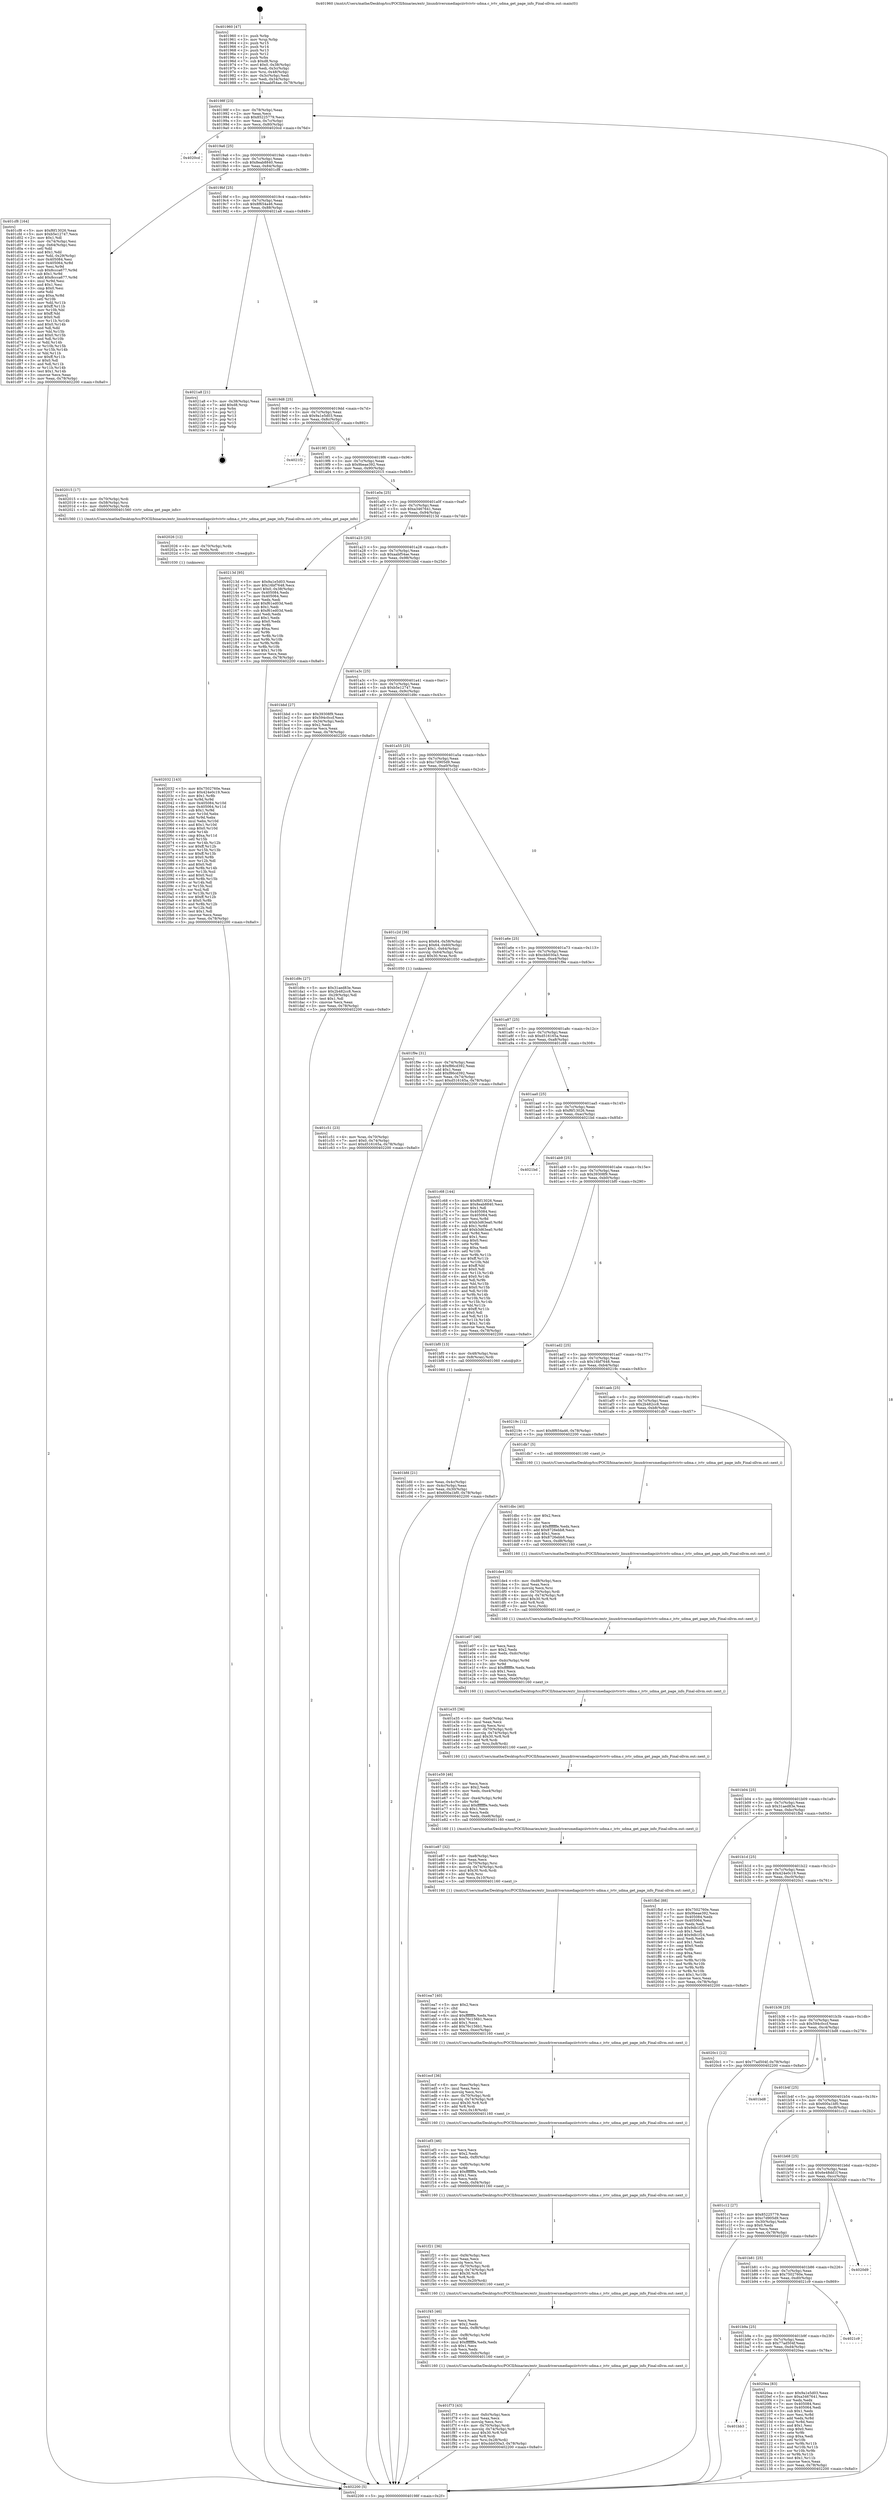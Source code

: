 digraph "0x401960" {
  label = "0x401960 (/mnt/c/Users/mathe/Desktop/tcc/POCII/binaries/extr_linuxdriversmediapciivtvivtv-udma.c_ivtv_udma_get_page_info_Final-ollvm.out::main(0))"
  labelloc = "t"
  node[shape=record]

  Entry [label="",width=0.3,height=0.3,shape=circle,fillcolor=black,style=filled]
  "0x40198f" [label="{
     0x40198f [23]\l
     | [instrs]\l
     &nbsp;&nbsp;0x40198f \<+3\>: mov -0x78(%rbp),%eax\l
     &nbsp;&nbsp;0x401992 \<+2\>: mov %eax,%ecx\l
     &nbsp;&nbsp;0x401994 \<+6\>: sub $0x85225779,%ecx\l
     &nbsp;&nbsp;0x40199a \<+3\>: mov %eax,-0x7c(%rbp)\l
     &nbsp;&nbsp;0x40199d \<+3\>: mov %ecx,-0x80(%rbp)\l
     &nbsp;&nbsp;0x4019a0 \<+6\>: je 00000000004020cd \<main+0x76d\>\l
  }"]
  "0x4020cd" [label="{
     0x4020cd\l
  }", style=dashed]
  "0x4019a6" [label="{
     0x4019a6 [25]\l
     | [instrs]\l
     &nbsp;&nbsp;0x4019a6 \<+5\>: jmp 00000000004019ab \<main+0x4b\>\l
     &nbsp;&nbsp;0x4019ab \<+3\>: mov -0x7c(%rbp),%eax\l
     &nbsp;&nbsp;0x4019ae \<+5\>: sub $0x8eab8840,%eax\l
     &nbsp;&nbsp;0x4019b3 \<+6\>: mov %eax,-0x84(%rbp)\l
     &nbsp;&nbsp;0x4019b9 \<+6\>: je 0000000000401cf8 \<main+0x398\>\l
  }"]
  Exit [label="",width=0.3,height=0.3,shape=circle,fillcolor=black,style=filled,peripheries=2]
  "0x401cf8" [label="{
     0x401cf8 [164]\l
     | [instrs]\l
     &nbsp;&nbsp;0x401cf8 \<+5\>: mov $0xf6f13026,%eax\l
     &nbsp;&nbsp;0x401cfd \<+5\>: mov $0xb5e12747,%ecx\l
     &nbsp;&nbsp;0x401d02 \<+2\>: mov $0x1,%dl\l
     &nbsp;&nbsp;0x401d04 \<+3\>: mov -0x74(%rbp),%esi\l
     &nbsp;&nbsp;0x401d07 \<+3\>: cmp -0x64(%rbp),%esi\l
     &nbsp;&nbsp;0x401d0a \<+4\>: setl %dil\l
     &nbsp;&nbsp;0x401d0e \<+4\>: and $0x1,%dil\l
     &nbsp;&nbsp;0x401d12 \<+4\>: mov %dil,-0x29(%rbp)\l
     &nbsp;&nbsp;0x401d16 \<+7\>: mov 0x405084,%esi\l
     &nbsp;&nbsp;0x401d1d \<+8\>: mov 0x405064,%r8d\l
     &nbsp;&nbsp;0x401d25 \<+3\>: mov %esi,%r9d\l
     &nbsp;&nbsp;0x401d28 \<+7\>: sub $0x8ccca677,%r9d\l
     &nbsp;&nbsp;0x401d2f \<+4\>: sub $0x1,%r9d\l
     &nbsp;&nbsp;0x401d33 \<+7\>: add $0x8ccca677,%r9d\l
     &nbsp;&nbsp;0x401d3a \<+4\>: imul %r9d,%esi\l
     &nbsp;&nbsp;0x401d3e \<+3\>: and $0x1,%esi\l
     &nbsp;&nbsp;0x401d41 \<+3\>: cmp $0x0,%esi\l
     &nbsp;&nbsp;0x401d44 \<+4\>: sete %dil\l
     &nbsp;&nbsp;0x401d48 \<+4\>: cmp $0xa,%r8d\l
     &nbsp;&nbsp;0x401d4c \<+4\>: setl %r10b\l
     &nbsp;&nbsp;0x401d50 \<+3\>: mov %dil,%r11b\l
     &nbsp;&nbsp;0x401d53 \<+4\>: xor $0xff,%r11b\l
     &nbsp;&nbsp;0x401d57 \<+3\>: mov %r10b,%bl\l
     &nbsp;&nbsp;0x401d5a \<+3\>: xor $0xff,%bl\l
     &nbsp;&nbsp;0x401d5d \<+3\>: xor $0x0,%dl\l
     &nbsp;&nbsp;0x401d60 \<+3\>: mov %r11b,%r14b\l
     &nbsp;&nbsp;0x401d63 \<+4\>: and $0x0,%r14b\l
     &nbsp;&nbsp;0x401d67 \<+3\>: and %dl,%dil\l
     &nbsp;&nbsp;0x401d6a \<+3\>: mov %bl,%r15b\l
     &nbsp;&nbsp;0x401d6d \<+4\>: and $0x0,%r15b\l
     &nbsp;&nbsp;0x401d71 \<+3\>: and %dl,%r10b\l
     &nbsp;&nbsp;0x401d74 \<+3\>: or %dil,%r14b\l
     &nbsp;&nbsp;0x401d77 \<+3\>: or %r10b,%r15b\l
     &nbsp;&nbsp;0x401d7a \<+3\>: xor %r15b,%r14b\l
     &nbsp;&nbsp;0x401d7d \<+3\>: or %bl,%r11b\l
     &nbsp;&nbsp;0x401d80 \<+4\>: xor $0xff,%r11b\l
     &nbsp;&nbsp;0x401d84 \<+3\>: or $0x0,%dl\l
     &nbsp;&nbsp;0x401d87 \<+3\>: and %dl,%r11b\l
     &nbsp;&nbsp;0x401d8a \<+3\>: or %r11b,%r14b\l
     &nbsp;&nbsp;0x401d8d \<+4\>: test $0x1,%r14b\l
     &nbsp;&nbsp;0x401d91 \<+3\>: cmovne %ecx,%eax\l
     &nbsp;&nbsp;0x401d94 \<+3\>: mov %eax,-0x78(%rbp)\l
     &nbsp;&nbsp;0x401d97 \<+5\>: jmp 0000000000402200 \<main+0x8a0\>\l
  }"]
  "0x4019bf" [label="{
     0x4019bf [25]\l
     | [instrs]\l
     &nbsp;&nbsp;0x4019bf \<+5\>: jmp 00000000004019c4 \<main+0x64\>\l
     &nbsp;&nbsp;0x4019c4 \<+3\>: mov -0x7c(%rbp),%eax\l
     &nbsp;&nbsp;0x4019c7 \<+5\>: sub $0x8f654a46,%eax\l
     &nbsp;&nbsp;0x4019cc \<+6\>: mov %eax,-0x88(%rbp)\l
     &nbsp;&nbsp;0x4019d2 \<+6\>: je 00000000004021a8 \<main+0x848\>\l
  }"]
  "0x401bb3" [label="{
     0x401bb3\l
  }", style=dashed]
  "0x4021a8" [label="{
     0x4021a8 [21]\l
     | [instrs]\l
     &nbsp;&nbsp;0x4021a8 \<+3\>: mov -0x38(%rbp),%eax\l
     &nbsp;&nbsp;0x4021ab \<+7\>: add $0xd8,%rsp\l
     &nbsp;&nbsp;0x4021b2 \<+1\>: pop %rbx\l
     &nbsp;&nbsp;0x4021b3 \<+2\>: pop %r12\l
     &nbsp;&nbsp;0x4021b5 \<+2\>: pop %r13\l
     &nbsp;&nbsp;0x4021b7 \<+2\>: pop %r14\l
     &nbsp;&nbsp;0x4021b9 \<+2\>: pop %r15\l
     &nbsp;&nbsp;0x4021bb \<+1\>: pop %rbp\l
     &nbsp;&nbsp;0x4021bc \<+1\>: ret\l
  }"]
  "0x4019d8" [label="{
     0x4019d8 [25]\l
     | [instrs]\l
     &nbsp;&nbsp;0x4019d8 \<+5\>: jmp 00000000004019dd \<main+0x7d\>\l
     &nbsp;&nbsp;0x4019dd \<+3\>: mov -0x7c(%rbp),%eax\l
     &nbsp;&nbsp;0x4019e0 \<+5\>: sub $0x9a1e5d03,%eax\l
     &nbsp;&nbsp;0x4019e5 \<+6\>: mov %eax,-0x8c(%rbp)\l
     &nbsp;&nbsp;0x4019eb \<+6\>: je 00000000004021f2 \<main+0x892\>\l
  }"]
  "0x4020ea" [label="{
     0x4020ea [83]\l
     | [instrs]\l
     &nbsp;&nbsp;0x4020ea \<+5\>: mov $0x9a1e5d03,%eax\l
     &nbsp;&nbsp;0x4020ef \<+5\>: mov $0xa3467641,%ecx\l
     &nbsp;&nbsp;0x4020f4 \<+2\>: xor %edx,%edx\l
     &nbsp;&nbsp;0x4020f6 \<+7\>: mov 0x405084,%esi\l
     &nbsp;&nbsp;0x4020fd \<+7\>: mov 0x405064,%edi\l
     &nbsp;&nbsp;0x402104 \<+3\>: sub $0x1,%edx\l
     &nbsp;&nbsp;0x402107 \<+3\>: mov %esi,%r8d\l
     &nbsp;&nbsp;0x40210a \<+3\>: add %edx,%r8d\l
     &nbsp;&nbsp;0x40210d \<+4\>: imul %r8d,%esi\l
     &nbsp;&nbsp;0x402111 \<+3\>: and $0x1,%esi\l
     &nbsp;&nbsp;0x402114 \<+3\>: cmp $0x0,%esi\l
     &nbsp;&nbsp;0x402117 \<+4\>: sete %r9b\l
     &nbsp;&nbsp;0x40211b \<+3\>: cmp $0xa,%edi\l
     &nbsp;&nbsp;0x40211e \<+4\>: setl %r10b\l
     &nbsp;&nbsp;0x402122 \<+3\>: mov %r9b,%r11b\l
     &nbsp;&nbsp;0x402125 \<+3\>: and %r10b,%r11b\l
     &nbsp;&nbsp;0x402128 \<+3\>: xor %r10b,%r9b\l
     &nbsp;&nbsp;0x40212b \<+3\>: or %r9b,%r11b\l
     &nbsp;&nbsp;0x40212e \<+4\>: test $0x1,%r11b\l
     &nbsp;&nbsp;0x402132 \<+3\>: cmovne %ecx,%eax\l
     &nbsp;&nbsp;0x402135 \<+3\>: mov %eax,-0x78(%rbp)\l
     &nbsp;&nbsp;0x402138 \<+5\>: jmp 0000000000402200 \<main+0x8a0\>\l
  }"]
  "0x4021f2" [label="{
     0x4021f2\l
  }", style=dashed]
  "0x4019f1" [label="{
     0x4019f1 [25]\l
     | [instrs]\l
     &nbsp;&nbsp;0x4019f1 \<+5\>: jmp 00000000004019f6 \<main+0x96\>\l
     &nbsp;&nbsp;0x4019f6 \<+3\>: mov -0x7c(%rbp),%eax\l
     &nbsp;&nbsp;0x4019f9 \<+5\>: sub $0x9beae392,%eax\l
     &nbsp;&nbsp;0x4019fe \<+6\>: mov %eax,-0x90(%rbp)\l
     &nbsp;&nbsp;0x401a04 \<+6\>: je 0000000000402015 \<main+0x6b5\>\l
  }"]
  "0x401b9a" [label="{
     0x401b9a [25]\l
     | [instrs]\l
     &nbsp;&nbsp;0x401b9a \<+5\>: jmp 0000000000401b9f \<main+0x23f\>\l
     &nbsp;&nbsp;0x401b9f \<+3\>: mov -0x7c(%rbp),%eax\l
     &nbsp;&nbsp;0x401ba2 \<+5\>: sub $0x77ad504f,%eax\l
     &nbsp;&nbsp;0x401ba7 \<+6\>: mov %eax,-0xd4(%rbp)\l
     &nbsp;&nbsp;0x401bad \<+6\>: je 00000000004020ea \<main+0x78a\>\l
  }"]
  "0x402015" [label="{
     0x402015 [17]\l
     | [instrs]\l
     &nbsp;&nbsp;0x402015 \<+4\>: mov -0x70(%rbp),%rdi\l
     &nbsp;&nbsp;0x402019 \<+4\>: mov -0x58(%rbp),%rsi\l
     &nbsp;&nbsp;0x40201d \<+4\>: mov -0x60(%rbp),%rdx\l
     &nbsp;&nbsp;0x402021 \<+5\>: call 0000000000401560 \<ivtv_udma_get_page_info\>\l
     | [calls]\l
     &nbsp;&nbsp;0x401560 \{1\} (/mnt/c/Users/mathe/Desktop/tcc/POCII/binaries/extr_linuxdriversmediapciivtvivtv-udma.c_ivtv_udma_get_page_info_Final-ollvm.out::ivtv_udma_get_page_info)\l
  }"]
  "0x401a0a" [label="{
     0x401a0a [25]\l
     | [instrs]\l
     &nbsp;&nbsp;0x401a0a \<+5\>: jmp 0000000000401a0f \<main+0xaf\>\l
     &nbsp;&nbsp;0x401a0f \<+3\>: mov -0x7c(%rbp),%eax\l
     &nbsp;&nbsp;0x401a12 \<+5\>: sub $0xa3467641,%eax\l
     &nbsp;&nbsp;0x401a17 \<+6\>: mov %eax,-0x94(%rbp)\l
     &nbsp;&nbsp;0x401a1d \<+6\>: je 000000000040213d \<main+0x7dd\>\l
  }"]
  "0x4021c9" [label="{
     0x4021c9\l
  }", style=dashed]
  "0x40213d" [label="{
     0x40213d [95]\l
     | [instrs]\l
     &nbsp;&nbsp;0x40213d \<+5\>: mov $0x9a1e5d03,%eax\l
     &nbsp;&nbsp;0x402142 \<+5\>: mov $0x16bf7648,%ecx\l
     &nbsp;&nbsp;0x402147 \<+7\>: movl $0x0,-0x38(%rbp)\l
     &nbsp;&nbsp;0x40214e \<+7\>: mov 0x405084,%edx\l
     &nbsp;&nbsp;0x402155 \<+7\>: mov 0x405064,%esi\l
     &nbsp;&nbsp;0x40215c \<+2\>: mov %edx,%edi\l
     &nbsp;&nbsp;0x40215e \<+6\>: add $0xf61ed03d,%edi\l
     &nbsp;&nbsp;0x402164 \<+3\>: sub $0x1,%edi\l
     &nbsp;&nbsp;0x402167 \<+6\>: sub $0xf61ed03d,%edi\l
     &nbsp;&nbsp;0x40216d \<+3\>: imul %edi,%edx\l
     &nbsp;&nbsp;0x402170 \<+3\>: and $0x1,%edx\l
     &nbsp;&nbsp;0x402173 \<+3\>: cmp $0x0,%edx\l
     &nbsp;&nbsp;0x402176 \<+4\>: sete %r8b\l
     &nbsp;&nbsp;0x40217a \<+3\>: cmp $0xa,%esi\l
     &nbsp;&nbsp;0x40217d \<+4\>: setl %r9b\l
     &nbsp;&nbsp;0x402181 \<+3\>: mov %r8b,%r10b\l
     &nbsp;&nbsp;0x402184 \<+3\>: and %r9b,%r10b\l
     &nbsp;&nbsp;0x402187 \<+3\>: xor %r9b,%r8b\l
     &nbsp;&nbsp;0x40218a \<+3\>: or %r8b,%r10b\l
     &nbsp;&nbsp;0x40218d \<+4\>: test $0x1,%r10b\l
     &nbsp;&nbsp;0x402191 \<+3\>: cmovne %ecx,%eax\l
     &nbsp;&nbsp;0x402194 \<+3\>: mov %eax,-0x78(%rbp)\l
     &nbsp;&nbsp;0x402197 \<+5\>: jmp 0000000000402200 \<main+0x8a0\>\l
  }"]
  "0x401a23" [label="{
     0x401a23 [25]\l
     | [instrs]\l
     &nbsp;&nbsp;0x401a23 \<+5\>: jmp 0000000000401a28 \<main+0xc8\>\l
     &nbsp;&nbsp;0x401a28 \<+3\>: mov -0x7c(%rbp),%eax\l
     &nbsp;&nbsp;0x401a2b \<+5\>: sub $0xaabf54ae,%eax\l
     &nbsp;&nbsp;0x401a30 \<+6\>: mov %eax,-0x98(%rbp)\l
     &nbsp;&nbsp;0x401a36 \<+6\>: je 0000000000401bbd \<main+0x25d\>\l
  }"]
  "0x401b81" [label="{
     0x401b81 [25]\l
     | [instrs]\l
     &nbsp;&nbsp;0x401b81 \<+5\>: jmp 0000000000401b86 \<main+0x226\>\l
     &nbsp;&nbsp;0x401b86 \<+3\>: mov -0x7c(%rbp),%eax\l
     &nbsp;&nbsp;0x401b89 \<+5\>: sub $0x7502760e,%eax\l
     &nbsp;&nbsp;0x401b8e \<+6\>: mov %eax,-0xd0(%rbp)\l
     &nbsp;&nbsp;0x401b94 \<+6\>: je 00000000004021c9 \<main+0x869\>\l
  }"]
  "0x401bbd" [label="{
     0x401bbd [27]\l
     | [instrs]\l
     &nbsp;&nbsp;0x401bbd \<+5\>: mov $0x39308f9,%eax\l
     &nbsp;&nbsp;0x401bc2 \<+5\>: mov $0x594c0ccf,%ecx\l
     &nbsp;&nbsp;0x401bc7 \<+3\>: mov -0x34(%rbp),%edx\l
     &nbsp;&nbsp;0x401bca \<+3\>: cmp $0x2,%edx\l
     &nbsp;&nbsp;0x401bcd \<+3\>: cmovne %ecx,%eax\l
     &nbsp;&nbsp;0x401bd0 \<+3\>: mov %eax,-0x78(%rbp)\l
     &nbsp;&nbsp;0x401bd3 \<+5\>: jmp 0000000000402200 \<main+0x8a0\>\l
  }"]
  "0x401a3c" [label="{
     0x401a3c [25]\l
     | [instrs]\l
     &nbsp;&nbsp;0x401a3c \<+5\>: jmp 0000000000401a41 \<main+0xe1\>\l
     &nbsp;&nbsp;0x401a41 \<+3\>: mov -0x7c(%rbp),%eax\l
     &nbsp;&nbsp;0x401a44 \<+5\>: sub $0xb5e12747,%eax\l
     &nbsp;&nbsp;0x401a49 \<+6\>: mov %eax,-0x9c(%rbp)\l
     &nbsp;&nbsp;0x401a4f \<+6\>: je 0000000000401d9c \<main+0x43c\>\l
  }"]
  "0x402200" [label="{
     0x402200 [5]\l
     | [instrs]\l
     &nbsp;&nbsp;0x402200 \<+5\>: jmp 000000000040198f \<main+0x2f\>\l
  }"]
  "0x401960" [label="{
     0x401960 [47]\l
     | [instrs]\l
     &nbsp;&nbsp;0x401960 \<+1\>: push %rbp\l
     &nbsp;&nbsp;0x401961 \<+3\>: mov %rsp,%rbp\l
     &nbsp;&nbsp;0x401964 \<+2\>: push %r15\l
     &nbsp;&nbsp;0x401966 \<+2\>: push %r14\l
     &nbsp;&nbsp;0x401968 \<+2\>: push %r13\l
     &nbsp;&nbsp;0x40196a \<+2\>: push %r12\l
     &nbsp;&nbsp;0x40196c \<+1\>: push %rbx\l
     &nbsp;&nbsp;0x40196d \<+7\>: sub $0xd8,%rsp\l
     &nbsp;&nbsp;0x401974 \<+7\>: movl $0x0,-0x38(%rbp)\l
     &nbsp;&nbsp;0x40197b \<+3\>: mov %edi,-0x3c(%rbp)\l
     &nbsp;&nbsp;0x40197e \<+4\>: mov %rsi,-0x48(%rbp)\l
     &nbsp;&nbsp;0x401982 \<+3\>: mov -0x3c(%rbp),%edi\l
     &nbsp;&nbsp;0x401985 \<+3\>: mov %edi,-0x34(%rbp)\l
     &nbsp;&nbsp;0x401988 \<+7\>: movl $0xaabf54ae,-0x78(%rbp)\l
  }"]
  "0x4020d9" [label="{
     0x4020d9\l
  }", style=dashed]
  "0x401d9c" [label="{
     0x401d9c [27]\l
     | [instrs]\l
     &nbsp;&nbsp;0x401d9c \<+5\>: mov $0x31aed83e,%eax\l
     &nbsp;&nbsp;0x401da1 \<+5\>: mov $0x2b482cc8,%ecx\l
     &nbsp;&nbsp;0x401da6 \<+3\>: mov -0x29(%rbp),%dl\l
     &nbsp;&nbsp;0x401da9 \<+3\>: test $0x1,%dl\l
     &nbsp;&nbsp;0x401dac \<+3\>: cmovne %ecx,%eax\l
     &nbsp;&nbsp;0x401daf \<+3\>: mov %eax,-0x78(%rbp)\l
     &nbsp;&nbsp;0x401db2 \<+5\>: jmp 0000000000402200 \<main+0x8a0\>\l
  }"]
  "0x401a55" [label="{
     0x401a55 [25]\l
     | [instrs]\l
     &nbsp;&nbsp;0x401a55 \<+5\>: jmp 0000000000401a5a \<main+0xfa\>\l
     &nbsp;&nbsp;0x401a5a \<+3\>: mov -0x7c(%rbp),%eax\l
     &nbsp;&nbsp;0x401a5d \<+5\>: sub $0xc7d905d9,%eax\l
     &nbsp;&nbsp;0x401a62 \<+6\>: mov %eax,-0xa0(%rbp)\l
     &nbsp;&nbsp;0x401a68 \<+6\>: je 0000000000401c2d \<main+0x2cd\>\l
  }"]
  "0x402032" [label="{
     0x402032 [143]\l
     | [instrs]\l
     &nbsp;&nbsp;0x402032 \<+5\>: mov $0x7502760e,%eax\l
     &nbsp;&nbsp;0x402037 \<+5\>: mov $0x424e0c19,%ecx\l
     &nbsp;&nbsp;0x40203c \<+3\>: mov $0x1,%r8b\l
     &nbsp;&nbsp;0x40203f \<+3\>: xor %r9d,%r9d\l
     &nbsp;&nbsp;0x402042 \<+8\>: mov 0x405084,%r10d\l
     &nbsp;&nbsp;0x40204a \<+8\>: mov 0x405064,%r11d\l
     &nbsp;&nbsp;0x402052 \<+4\>: sub $0x1,%r9d\l
     &nbsp;&nbsp;0x402056 \<+3\>: mov %r10d,%ebx\l
     &nbsp;&nbsp;0x402059 \<+3\>: add %r9d,%ebx\l
     &nbsp;&nbsp;0x40205c \<+4\>: imul %ebx,%r10d\l
     &nbsp;&nbsp;0x402060 \<+4\>: and $0x1,%r10d\l
     &nbsp;&nbsp;0x402064 \<+4\>: cmp $0x0,%r10d\l
     &nbsp;&nbsp;0x402068 \<+4\>: sete %r14b\l
     &nbsp;&nbsp;0x40206c \<+4\>: cmp $0xa,%r11d\l
     &nbsp;&nbsp;0x402070 \<+4\>: setl %r15b\l
     &nbsp;&nbsp;0x402074 \<+3\>: mov %r14b,%r12b\l
     &nbsp;&nbsp;0x402077 \<+4\>: xor $0xff,%r12b\l
     &nbsp;&nbsp;0x40207b \<+3\>: mov %r15b,%r13b\l
     &nbsp;&nbsp;0x40207e \<+4\>: xor $0xff,%r13b\l
     &nbsp;&nbsp;0x402082 \<+4\>: xor $0x0,%r8b\l
     &nbsp;&nbsp;0x402086 \<+3\>: mov %r12b,%dl\l
     &nbsp;&nbsp;0x402089 \<+3\>: and $0x0,%dl\l
     &nbsp;&nbsp;0x40208c \<+3\>: and %r8b,%r14b\l
     &nbsp;&nbsp;0x40208f \<+3\>: mov %r13b,%sil\l
     &nbsp;&nbsp;0x402092 \<+4\>: and $0x0,%sil\l
     &nbsp;&nbsp;0x402096 \<+3\>: and %r8b,%r15b\l
     &nbsp;&nbsp;0x402099 \<+3\>: or %r14b,%dl\l
     &nbsp;&nbsp;0x40209c \<+3\>: or %r15b,%sil\l
     &nbsp;&nbsp;0x40209f \<+3\>: xor %sil,%dl\l
     &nbsp;&nbsp;0x4020a2 \<+3\>: or %r13b,%r12b\l
     &nbsp;&nbsp;0x4020a5 \<+4\>: xor $0xff,%r12b\l
     &nbsp;&nbsp;0x4020a9 \<+4\>: or $0x0,%r8b\l
     &nbsp;&nbsp;0x4020ad \<+3\>: and %r8b,%r12b\l
     &nbsp;&nbsp;0x4020b0 \<+3\>: or %r12b,%dl\l
     &nbsp;&nbsp;0x4020b3 \<+3\>: test $0x1,%dl\l
     &nbsp;&nbsp;0x4020b6 \<+3\>: cmovne %ecx,%eax\l
     &nbsp;&nbsp;0x4020b9 \<+3\>: mov %eax,-0x78(%rbp)\l
     &nbsp;&nbsp;0x4020bc \<+5\>: jmp 0000000000402200 \<main+0x8a0\>\l
  }"]
  "0x401c2d" [label="{
     0x401c2d [36]\l
     | [instrs]\l
     &nbsp;&nbsp;0x401c2d \<+8\>: movq $0x64,-0x58(%rbp)\l
     &nbsp;&nbsp;0x401c35 \<+8\>: movq $0x64,-0x60(%rbp)\l
     &nbsp;&nbsp;0x401c3d \<+7\>: movl $0x1,-0x64(%rbp)\l
     &nbsp;&nbsp;0x401c44 \<+4\>: movslq -0x64(%rbp),%rax\l
     &nbsp;&nbsp;0x401c48 \<+4\>: imul $0x30,%rax,%rdi\l
     &nbsp;&nbsp;0x401c4c \<+5\>: call 0000000000401050 \<malloc@plt\>\l
     | [calls]\l
     &nbsp;&nbsp;0x401050 \{1\} (unknown)\l
  }"]
  "0x401a6e" [label="{
     0x401a6e [25]\l
     | [instrs]\l
     &nbsp;&nbsp;0x401a6e \<+5\>: jmp 0000000000401a73 \<main+0x113\>\l
     &nbsp;&nbsp;0x401a73 \<+3\>: mov -0x7c(%rbp),%eax\l
     &nbsp;&nbsp;0x401a76 \<+5\>: sub $0xcbb030a3,%eax\l
     &nbsp;&nbsp;0x401a7b \<+6\>: mov %eax,-0xa4(%rbp)\l
     &nbsp;&nbsp;0x401a81 \<+6\>: je 0000000000401f9e \<main+0x63e\>\l
  }"]
  "0x402026" [label="{
     0x402026 [12]\l
     | [instrs]\l
     &nbsp;&nbsp;0x402026 \<+4\>: mov -0x70(%rbp),%rdx\l
     &nbsp;&nbsp;0x40202a \<+3\>: mov %rdx,%rdi\l
     &nbsp;&nbsp;0x40202d \<+5\>: call 0000000000401030 \<free@plt\>\l
     | [calls]\l
     &nbsp;&nbsp;0x401030 \{1\} (unknown)\l
  }"]
  "0x401f9e" [label="{
     0x401f9e [31]\l
     | [instrs]\l
     &nbsp;&nbsp;0x401f9e \<+3\>: mov -0x74(%rbp),%eax\l
     &nbsp;&nbsp;0x401fa1 \<+5\>: sub $0xf86cd392,%eax\l
     &nbsp;&nbsp;0x401fa6 \<+3\>: add $0x1,%eax\l
     &nbsp;&nbsp;0x401fa9 \<+5\>: add $0xf86cd392,%eax\l
     &nbsp;&nbsp;0x401fae \<+3\>: mov %eax,-0x74(%rbp)\l
     &nbsp;&nbsp;0x401fb1 \<+7\>: movl $0xd516165a,-0x78(%rbp)\l
     &nbsp;&nbsp;0x401fb8 \<+5\>: jmp 0000000000402200 \<main+0x8a0\>\l
  }"]
  "0x401a87" [label="{
     0x401a87 [25]\l
     | [instrs]\l
     &nbsp;&nbsp;0x401a87 \<+5\>: jmp 0000000000401a8c \<main+0x12c\>\l
     &nbsp;&nbsp;0x401a8c \<+3\>: mov -0x7c(%rbp),%eax\l
     &nbsp;&nbsp;0x401a8f \<+5\>: sub $0xd516165a,%eax\l
     &nbsp;&nbsp;0x401a94 \<+6\>: mov %eax,-0xa8(%rbp)\l
     &nbsp;&nbsp;0x401a9a \<+6\>: je 0000000000401c68 \<main+0x308\>\l
  }"]
  "0x401f73" [label="{
     0x401f73 [43]\l
     | [instrs]\l
     &nbsp;&nbsp;0x401f73 \<+6\>: mov -0xfc(%rbp),%ecx\l
     &nbsp;&nbsp;0x401f79 \<+3\>: imul %eax,%ecx\l
     &nbsp;&nbsp;0x401f7c \<+3\>: movslq %ecx,%rsi\l
     &nbsp;&nbsp;0x401f7f \<+4\>: mov -0x70(%rbp),%rdi\l
     &nbsp;&nbsp;0x401f83 \<+4\>: movslq -0x74(%rbp),%r8\l
     &nbsp;&nbsp;0x401f87 \<+4\>: imul $0x30,%r8,%r8\l
     &nbsp;&nbsp;0x401f8b \<+3\>: add %r8,%rdi\l
     &nbsp;&nbsp;0x401f8e \<+4\>: mov %rsi,0x28(%rdi)\l
     &nbsp;&nbsp;0x401f92 \<+7\>: movl $0xcbb030a3,-0x78(%rbp)\l
     &nbsp;&nbsp;0x401f99 \<+5\>: jmp 0000000000402200 \<main+0x8a0\>\l
  }"]
  "0x401c68" [label="{
     0x401c68 [144]\l
     | [instrs]\l
     &nbsp;&nbsp;0x401c68 \<+5\>: mov $0xf6f13026,%eax\l
     &nbsp;&nbsp;0x401c6d \<+5\>: mov $0x8eab8840,%ecx\l
     &nbsp;&nbsp;0x401c72 \<+2\>: mov $0x1,%dl\l
     &nbsp;&nbsp;0x401c74 \<+7\>: mov 0x405084,%esi\l
     &nbsp;&nbsp;0x401c7b \<+7\>: mov 0x405064,%edi\l
     &nbsp;&nbsp;0x401c82 \<+3\>: mov %esi,%r8d\l
     &nbsp;&nbsp;0x401c85 \<+7\>: sub $0xb3d63ea0,%r8d\l
     &nbsp;&nbsp;0x401c8c \<+4\>: sub $0x1,%r8d\l
     &nbsp;&nbsp;0x401c90 \<+7\>: add $0xb3d63ea0,%r8d\l
     &nbsp;&nbsp;0x401c97 \<+4\>: imul %r8d,%esi\l
     &nbsp;&nbsp;0x401c9b \<+3\>: and $0x1,%esi\l
     &nbsp;&nbsp;0x401c9e \<+3\>: cmp $0x0,%esi\l
     &nbsp;&nbsp;0x401ca1 \<+4\>: sete %r9b\l
     &nbsp;&nbsp;0x401ca5 \<+3\>: cmp $0xa,%edi\l
     &nbsp;&nbsp;0x401ca8 \<+4\>: setl %r10b\l
     &nbsp;&nbsp;0x401cac \<+3\>: mov %r9b,%r11b\l
     &nbsp;&nbsp;0x401caf \<+4\>: xor $0xff,%r11b\l
     &nbsp;&nbsp;0x401cb3 \<+3\>: mov %r10b,%bl\l
     &nbsp;&nbsp;0x401cb6 \<+3\>: xor $0xff,%bl\l
     &nbsp;&nbsp;0x401cb9 \<+3\>: xor $0x0,%dl\l
     &nbsp;&nbsp;0x401cbc \<+3\>: mov %r11b,%r14b\l
     &nbsp;&nbsp;0x401cbf \<+4\>: and $0x0,%r14b\l
     &nbsp;&nbsp;0x401cc3 \<+3\>: and %dl,%r9b\l
     &nbsp;&nbsp;0x401cc6 \<+3\>: mov %bl,%r15b\l
     &nbsp;&nbsp;0x401cc9 \<+4\>: and $0x0,%r15b\l
     &nbsp;&nbsp;0x401ccd \<+3\>: and %dl,%r10b\l
     &nbsp;&nbsp;0x401cd0 \<+3\>: or %r9b,%r14b\l
     &nbsp;&nbsp;0x401cd3 \<+3\>: or %r10b,%r15b\l
     &nbsp;&nbsp;0x401cd6 \<+3\>: xor %r15b,%r14b\l
     &nbsp;&nbsp;0x401cd9 \<+3\>: or %bl,%r11b\l
     &nbsp;&nbsp;0x401cdc \<+4\>: xor $0xff,%r11b\l
     &nbsp;&nbsp;0x401ce0 \<+3\>: or $0x0,%dl\l
     &nbsp;&nbsp;0x401ce3 \<+3\>: and %dl,%r11b\l
     &nbsp;&nbsp;0x401ce6 \<+3\>: or %r11b,%r14b\l
     &nbsp;&nbsp;0x401ce9 \<+4\>: test $0x1,%r14b\l
     &nbsp;&nbsp;0x401ced \<+3\>: cmovne %ecx,%eax\l
     &nbsp;&nbsp;0x401cf0 \<+3\>: mov %eax,-0x78(%rbp)\l
     &nbsp;&nbsp;0x401cf3 \<+5\>: jmp 0000000000402200 \<main+0x8a0\>\l
  }"]
  "0x401aa0" [label="{
     0x401aa0 [25]\l
     | [instrs]\l
     &nbsp;&nbsp;0x401aa0 \<+5\>: jmp 0000000000401aa5 \<main+0x145\>\l
     &nbsp;&nbsp;0x401aa5 \<+3\>: mov -0x7c(%rbp),%eax\l
     &nbsp;&nbsp;0x401aa8 \<+5\>: sub $0xf6f13026,%eax\l
     &nbsp;&nbsp;0x401aad \<+6\>: mov %eax,-0xac(%rbp)\l
     &nbsp;&nbsp;0x401ab3 \<+6\>: je 00000000004021bd \<main+0x85d\>\l
  }"]
  "0x401f45" [label="{
     0x401f45 [46]\l
     | [instrs]\l
     &nbsp;&nbsp;0x401f45 \<+2\>: xor %ecx,%ecx\l
     &nbsp;&nbsp;0x401f47 \<+5\>: mov $0x2,%edx\l
     &nbsp;&nbsp;0x401f4c \<+6\>: mov %edx,-0xf8(%rbp)\l
     &nbsp;&nbsp;0x401f52 \<+1\>: cltd\l
     &nbsp;&nbsp;0x401f53 \<+7\>: mov -0xf8(%rbp),%r9d\l
     &nbsp;&nbsp;0x401f5a \<+3\>: idiv %r9d\l
     &nbsp;&nbsp;0x401f5d \<+6\>: imul $0xfffffffe,%edx,%edx\l
     &nbsp;&nbsp;0x401f63 \<+3\>: sub $0x1,%ecx\l
     &nbsp;&nbsp;0x401f66 \<+2\>: sub %ecx,%edx\l
     &nbsp;&nbsp;0x401f68 \<+6\>: mov %edx,-0xfc(%rbp)\l
     &nbsp;&nbsp;0x401f6e \<+5\>: call 0000000000401160 \<next_i\>\l
     | [calls]\l
     &nbsp;&nbsp;0x401160 \{1\} (/mnt/c/Users/mathe/Desktop/tcc/POCII/binaries/extr_linuxdriversmediapciivtvivtv-udma.c_ivtv_udma_get_page_info_Final-ollvm.out::next_i)\l
  }"]
  "0x4021bd" [label="{
     0x4021bd\l
  }", style=dashed]
  "0x401ab9" [label="{
     0x401ab9 [25]\l
     | [instrs]\l
     &nbsp;&nbsp;0x401ab9 \<+5\>: jmp 0000000000401abe \<main+0x15e\>\l
     &nbsp;&nbsp;0x401abe \<+3\>: mov -0x7c(%rbp),%eax\l
     &nbsp;&nbsp;0x401ac1 \<+5\>: sub $0x39308f9,%eax\l
     &nbsp;&nbsp;0x401ac6 \<+6\>: mov %eax,-0xb0(%rbp)\l
     &nbsp;&nbsp;0x401acc \<+6\>: je 0000000000401bf0 \<main+0x290\>\l
  }"]
  "0x401f21" [label="{
     0x401f21 [36]\l
     | [instrs]\l
     &nbsp;&nbsp;0x401f21 \<+6\>: mov -0xf4(%rbp),%ecx\l
     &nbsp;&nbsp;0x401f27 \<+3\>: imul %eax,%ecx\l
     &nbsp;&nbsp;0x401f2a \<+3\>: movslq %ecx,%rsi\l
     &nbsp;&nbsp;0x401f2d \<+4\>: mov -0x70(%rbp),%rdi\l
     &nbsp;&nbsp;0x401f31 \<+4\>: movslq -0x74(%rbp),%r8\l
     &nbsp;&nbsp;0x401f35 \<+4\>: imul $0x30,%r8,%r8\l
     &nbsp;&nbsp;0x401f39 \<+3\>: add %r8,%rdi\l
     &nbsp;&nbsp;0x401f3c \<+4\>: mov %rsi,0x20(%rdi)\l
     &nbsp;&nbsp;0x401f40 \<+5\>: call 0000000000401160 \<next_i\>\l
     | [calls]\l
     &nbsp;&nbsp;0x401160 \{1\} (/mnt/c/Users/mathe/Desktop/tcc/POCII/binaries/extr_linuxdriversmediapciivtvivtv-udma.c_ivtv_udma_get_page_info_Final-ollvm.out::next_i)\l
  }"]
  "0x401bf0" [label="{
     0x401bf0 [13]\l
     | [instrs]\l
     &nbsp;&nbsp;0x401bf0 \<+4\>: mov -0x48(%rbp),%rax\l
     &nbsp;&nbsp;0x401bf4 \<+4\>: mov 0x8(%rax),%rdi\l
     &nbsp;&nbsp;0x401bf8 \<+5\>: call 0000000000401060 \<atoi@plt\>\l
     | [calls]\l
     &nbsp;&nbsp;0x401060 \{1\} (unknown)\l
  }"]
  "0x401ad2" [label="{
     0x401ad2 [25]\l
     | [instrs]\l
     &nbsp;&nbsp;0x401ad2 \<+5\>: jmp 0000000000401ad7 \<main+0x177\>\l
     &nbsp;&nbsp;0x401ad7 \<+3\>: mov -0x7c(%rbp),%eax\l
     &nbsp;&nbsp;0x401ada \<+5\>: sub $0x16bf7648,%eax\l
     &nbsp;&nbsp;0x401adf \<+6\>: mov %eax,-0xb4(%rbp)\l
     &nbsp;&nbsp;0x401ae5 \<+6\>: je 000000000040219c \<main+0x83c\>\l
  }"]
  "0x401bfd" [label="{
     0x401bfd [21]\l
     | [instrs]\l
     &nbsp;&nbsp;0x401bfd \<+3\>: mov %eax,-0x4c(%rbp)\l
     &nbsp;&nbsp;0x401c00 \<+3\>: mov -0x4c(%rbp),%eax\l
     &nbsp;&nbsp;0x401c03 \<+3\>: mov %eax,-0x30(%rbp)\l
     &nbsp;&nbsp;0x401c06 \<+7\>: movl $0x600a1bf0,-0x78(%rbp)\l
     &nbsp;&nbsp;0x401c0d \<+5\>: jmp 0000000000402200 \<main+0x8a0\>\l
  }"]
  "0x401ef3" [label="{
     0x401ef3 [46]\l
     | [instrs]\l
     &nbsp;&nbsp;0x401ef3 \<+2\>: xor %ecx,%ecx\l
     &nbsp;&nbsp;0x401ef5 \<+5\>: mov $0x2,%edx\l
     &nbsp;&nbsp;0x401efa \<+6\>: mov %edx,-0xf0(%rbp)\l
     &nbsp;&nbsp;0x401f00 \<+1\>: cltd\l
     &nbsp;&nbsp;0x401f01 \<+7\>: mov -0xf0(%rbp),%r9d\l
     &nbsp;&nbsp;0x401f08 \<+3\>: idiv %r9d\l
     &nbsp;&nbsp;0x401f0b \<+6\>: imul $0xfffffffe,%edx,%edx\l
     &nbsp;&nbsp;0x401f11 \<+3\>: sub $0x1,%ecx\l
     &nbsp;&nbsp;0x401f14 \<+2\>: sub %ecx,%edx\l
     &nbsp;&nbsp;0x401f16 \<+6\>: mov %edx,-0xf4(%rbp)\l
     &nbsp;&nbsp;0x401f1c \<+5\>: call 0000000000401160 \<next_i\>\l
     | [calls]\l
     &nbsp;&nbsp;0x401160 \{1\} (/mnt/c/Users/mathe/Desktop/tcc/POCII/binaries/extr_linuxdriversmediapciivtvivtv-udma.c_ivtv_udma_get_page_info_Final-ollvm.out::next_i)\l
  }"]
  "0x40219c" [label="{
     0x40219c [12]\l
     | [instrs]\l
     &nbsp;&nbsp;0x40219c \<+7\>: movl $0x8f654a46,-0x78(%rbp)\l
     &nbsp;&nbsp;0x4021a3 \<+5\>: jmp 0000000000402200 \<main+0x8a0\>\l
  }"]
  "0x401aeb" [label="{
     0x401aeb [25]\l
     | [instrs]\l
     &nbsp;&nbsp;0x401aeb \<+5\>: jmp 0000000000401af0 \<main+0x190\>\l
     &nbsp;&nbsp;0x401af0 \<+3\>: mov -0x7c(%rbp),%eax\l
     &nbsp;&nbsp;0x401af3 \<+5\>: sub $0x2b482cc8,%eax\l
     &nbsp;&nbsp;0x401af8 \<+6\>: mov %eax,-0xb8(%rbp)\l
     &nbsp;&nbsp;0x401afe \<+6\>: je 0000000000401db7 \<main+0x457\>\l
  }"]
  "0x401ecf" [label="{
     0x401ecf [36]\l
     | [instrs]\l
     &nbsp;&nbsp;0x401ecf \<+6\>: mov -0xec(%rbp),%ecx\l
     &nbsp;&nbsp;0x401ed5 \<+3\>: imul %eax,%ecx\l
     &nbsp;&nbsp;0x401ed8 \<+3\>: movslq %ecx,%rsi\l
     &nbsp;&nbsp;0x401edb \<+4\>: mov -0x70(%rbp),%rdi\l
     &nbsp;&nbsp;0x401edf \<+4\>: movslq -0x74(%rbp),%r8\l
     &nbsp;&nbsp;0x401ee3 \<+4\>: imul $0x30,%r8,%r8\l
     &nbsp;&nbsp;0x401ee7 \<+3\>: add %r8,%rdi\l
     &nbsp;&nbsp;0x401eea \<+4\>: mov %rsi,0x18(%rdi)\l
     &nbsp;&nbsp;0x401eee \<+5\>: call 0000000000401160 \<next_i\>\l
     | [calls]\l
     &nbsp;&nbsp;0x401160 \{1\} (/mnt/c/Users/mathe/Desktop/tcc/POCII/binaries/extr_linuxdriversmediapciivtvivtv-udma.c_ivtv_udma_get_page_info_Final-ollvm.out::next_i)\l
  }"]
  "0x401db7" [label="{
     0x401db7 [5]\l
     | [instrs]\l
     &nbsp;&nbsp;0x401db7 \<+5\>: call 0000000000401160 \<next_i\>\l
     | [calls]\l
     &nbsp;&nbsp;0x401160 \{1\} (/mnt/c/Users/mathe/Desktop/tcc/POCII/binaries/extr_linuxdriversmediapciivtvivtv-udma.c_ivtv_udma_get_page_info_Final-ollvm.out::next_i)\l
  }"]
  "0x401b04" [label="{
     0x401b04 [25]\l
     | [instrs]\l
     &nbsp;&nbsp;0x401b04 \<+5\>: jmp 0000000000401b09 \<main+0x1a9\>\l
     &nbsp;&nbsp;0x401b09 \<+3\>: mov -0x7c(%rbp),%eax\l
     &nbsp;&nbsp;0x401b0c \<+5\>: sub $0x31aed83e,%eax\l
     &nbsp;&nbsp;0x401b11 \<+6\>: mov %eax,-0xbc(%rbp)\l
     &nbsp;&nbsp;0x401b17 \<+6\>: je 0000000000401fbd \<main+0x65d\>\l
  }"]
  "0x401ea7" [label="{
     0x401ea7 [40]\l
     | [instrs]\l
     &nbsp;&nbsp;0x401ea7 \<+5\>: mov $0x2,%ecx\l
     &nbsp;&nbsp;0x401eac \<+1\>: cltd\l
     &nbsp;&nbsp;0x401ead \<+2\>: idiv %ecx\l
     &nbsp;&nbsp;0x401eaf \<+6\>: imul $0xfffffffe,%edx,%ecx\l
     &nbsp;&nbsp;0x401eb5 \<+6\>: sub $0x76c156b1,%ecx\l
     &nbsp;&nbsp;0x401ebb \<+3\>: add $0x1,%ecx\l
     &nbsp;&nbsp;0x401ebe \<+6\>: add $0x76c156b1,%ecx\l
     &nbsp;&nbsp;0x401ec4 \<+6\>: mov %ecx,-0xec(%rbp)\l
     &nbsp;&nbsp;0x401eca \<+5\>: call 0000000000401160 \<next_i\>\l
     | [calls]\l
     &nbsp;&nbsp;0x401160 \{1\} (/mnt/c/Users/mathe/Desktop/tcc/POCII/binaries/extr_linuxdriversmediapciivtvivtv-udma.c_ivtv_udma_get_page_info_Final-ollvm.out::next_i)\l
  }"]
  "0x401fbd" [label="{
     0x401fbd [88]\l
     | [instrs]\l
     &nbsp;&nbsp;0x401fbd \<+5\>: mov $0x7502760e,%eax\l
     &nbsp;&nbsp;0x401fc2 \<+5\>: mov $0x9beae392,%ecx\l
     &nbsp;&nbsp;0x401fc7 \<+7\>: mov 0x405084,%edx\l
     &nbsp;&nbsp;0x401fce \<+7\>: mov 0x405064,%esi\l
     &nbsp;&nbsp;0x401fd5 \<+2\>: mov %edx,%edi\l
     &nbsp;&nbsp;0x401fd7 \<+6\>: sub $0x9db1f24,%edi\l
     &nbsp;&nbsp;0x401fdd \<+3\>: sub $0x1,%edi\l
     &nbsp;&nbsp;0x401fe0 \<+6\>: add $0x9db1f24,%edi\l
     &nbsp;&nbsp;0x401fe6 \<+3\>: imul %edi,%edx\l
     &nbsp;&nbsp;0x401fe9 \<+3\>: and $0x1,%edx\l
     &nbsp;&nbsp;0x401fec \<+3\>: cmp $0x0,%edx\l
     &nbsp;&nbsp;0x401fef \<+4\>: sete %r8b\l
     &nbsp;&nbsp;0x401ff3 \<+3\>: cmp $0xa,%esi\l
     &nbsp;&nbsp;0x401ff6 \<+4\>: setl %r9b\l
     &nbsp;&nbsp;0x401ffa \<+3\>: mov %r8b,%r10b\l
     &nbsp;&nbsp;0x401ffd \<+3\>: and %r9b,%r10b\l
     &nbsp;&nbsp;0x402000 \<+3\>: xor %r9b,%r8b\l
     &nbsp;&nbsp;0x402003 \<+3\>: or %r8b,%r10b\l
     &nbsp;&nbsp;0x402006 \<+4\>: test $0x1,%r10b\l
     &nbsp;&nbsp;0x40200a \<+3\>: cmovne %ecx,%eax\l
     &nbsp;&nbsp;0x40200d \<+3\>: mov %eax,-0x78(%rbp)\l
     &nbsp;&nbsp;0x402010 \<+5\>: jmp 0000000000402200 \<main+0x8a0\>\l
  }"]
  "0x401b1d" [label="{
     0x401b1d [25]\l
     | [instrs]\l
     &nbsp;&nbsp;0x401b1d \<+5\>: jmp 0000000000401b22 \<main+0x1c2\>\l
     &nbsp;&nbsp;0x401b22 \<+3\>: mov -0x7c(%rbp),%eax\l
     &nbsp;&nbsp;0x401b25 \<+5\>: sub $0x424e0c19,%eax\l
     &nbsp;&nbsp;0x401b2a \<+6\>: mov %eax,-0xc0(%rbp)\l
     &nbsp;&nbsp;0x401b30 \<+6\>: je 00000000004020c1 \<main+0x761\>\l
  }"]
  "0x401e87" [label="{
     0x401e87 [32]\l
     | [instrs]\l
     &nbsp;&nbsp;0x401e87 \<+6\>: mov -0xe8(%rbp),%ecx\l
     &nbsp;&nbsp;0x401e8d \<+3\>: imul %eax,%ecx\l
     &nbsp;&nbsp;0x401e90 \<+4\>: mov -0x70(%rbp),%rsi\l
     &nbsp;&nbsp;0x401e94 \<+4\>: movslq -0x74(%rbp),%rdi\l
     &nbsp;&nbsp;0x401e98 \<+4\>: imul $0x30,%rdi,%rdi\l
     &nbsp;&nbsp;0x401e9c \<+3\>: add %rdi,%rsi\l
     &nbsp;&nbsp;0x401e9f \<+3\>: mov %ecx,0x10(%rsi)\l
     &nbsp;&nbsp;0x401ea2 \<+5\>: call 0000000000401160 \<next_i\>\l
     | [calls]\l
     &nbsp;&nbsp;0x401160 \{1\} (/mnt/c/Users/mathe/Desktop/tcc/POCII/binaries/extr_linuxdriversmediapciivtvivtv-udma.c_ivtv_udma_get_page_info_Final-ollvm.out::next_i)\l
  }"]
  "0x4020c1" [label="{
     0x4020c1 [12]\l
     | [instrs]\l
     &nbsp;&nbsp;0x4020c1 \<+7\>: movl $0x77ad504f,-0x78(%rbp)\l
     &nbsp;&nbsp;0x4020c8 \<+5\>: jmp 0000000000402200 \<main+0x8a0\>\l
  }"]
  "0x401b36" [label="{
     0x401b36 [25]\l
     | [instrs]\l
     &nbsp;&nbsp;0x401b36 \<+5\>: jmp 0000000000401b3b \<main+0x1db\>\l
     &nbsp;&nbsp;0x401b3b \<+3\>: mov -0x7c(%rbp),%eax\l
     &nbsp;&nbsp;0x401b3e \<+5\>: sub $0x594c0ccf,%eax\l
     &nbsp;&nbsp;0x401b43 \<+6\>: mov %eax,-0xc4(%rbp)\l
     &nbsp;&nbsp;0x401b49 \<+6\>: je 0000000000401bd8 \<main+0x278\>\l
  }"]
  "0x401e59" [label="{
     0x401e59 [46]\l
     | [instrs]\l
     &nbsp;&nbsp;0x401e59 \<+2\>: xor %ecx,%ecx\l
     &nbsp;&nbsp;0x401e5b \<+5\>: mov $0x2,%edx\l
     &nbsp;&nbsp;0x401e60 \<+6\>: mov %edx,-0xe4(%rbp)\l
     &nbsp;&nbsp;0x401e66 \<+1\>: cltd\l
     &nbsp;&nbsp;0x401e67 \<+7\>: mov -0xe4(%rbp),%r9d\l
     &nbsp;&nbsp;0x401e6e \<+3\>: idiv %r9d\l
     &nbsp;&nbsp;0x401e71 \<+6\>: imul $0xfffffffe,%edx,%edx\l
     &nbsp;&nbsp;0x401e77 \<+3\>: sub $0x1,%ecx\l
     &nbsp;&nbsp;0x401e7a \<+2\>: sub %ecx,%edx\l
     &nbsp;&nbsp;0x401e7c \<+6\>: mov %edx,-0xe8(%rbp)\l
     &nbsp;&nbsp;0x401e82 \<+5\>: call 0000000000401160 \<next_i\>\l
     | [calls]\l
     &nbsp;&nbsp;0x401160 \{1\} (/mnt/c/Users/mathe/Desktop/tcc/POCII/binaries/extr_linuxdriversmediapciivtvivtv-udma.c_ivtv_udma_get_page_info_Final-ollvm.out::next_i)\l
  }"]
  "0x401bd8" [label="{
     0x401bd8\l
  }", style=dashed]
  "0x401b4f" [label="{
     0x401b4f [25]\l
     | [instrs]\l
     &nbsp;&nbsp;0x401b4f \<+5\>: jmp 0000000000401b54 \<main+0x1f4\>\l
     &nbsp;&nbsp;0x401b54 \<+3\>: mov -0x7c(%rbp),%eax\l
     &nbsp;&nbsp;0x401b57 \<+5\>: sub $0x600a1bf0,%eax\l
     &nbsp;&nbsp;0x401b5c \<+6\>: mov %eax,-0xc8(%rbp)\l
     &nbsp;&nbsp;0x401b62 \<+6\>: je 0000000000401c12 \<main+0x2b2\>\l
  }"]
  "0x401e35" [label="{
     0x401e35 [36]\l
     | [instrs]\l
     &nbsp;&nbsp;0x401e35 \<+6\>: mov -0xe0(%rbp),%ecx\l
     &nbsp;&nbsp;0x401e3b \<+3\>: imul %eax,%ecx\l
     &nbsp;&nbsp;0x401e3e \<+3\>: movslq %ecx,%rsi\l
     &nbsp;&nbsp;0x401e41 \<+4\>: mov -0x70(%rbp),%rdi\l
     &nbsp;&nbsp;0x401e45 \<+4\>: movslq -0x74(%rbp),%r8\l
     &nbsp;&nbsp;0x401e49 \<+4\>: imul $0x30,%r8,%r8\l
     &nbsp;&nbsp;0x401e4d \<+3\>: add %r8,%rdi\l
     &nbsp;&nbsp;0x401e50 \<+4\>: mov %rsi,0x8(%rdi)\l
     &nbsp;&nbsp;0x401e54 \<+5\>: call 0000000000401160 \<next_i\>\l
     | [calls]\l
     &nbsp;&nbsp;0x401160 \{1\} (/mnt/c/Users/mathe/Desktop/tcc/POCII/binaries/extr_linuxdriversmediapciivtvivtv-udma.c_ivtv_udma_get_page_info_Final-ollvm.out::next_i)\l
  }"]
  "0x401c12" [label="{
     0x401c12 [27]\l
     | [instrs]\l
     &nbsp;&nbsp;0x401c12 \<+5\>: mov $0x85225779,%eax\l
     &nbsp;&nbsp;0x401c17 \<+5\>: mov $0xc7d905d9,%ecx\l
     &nbsp;&nbsp;0x401c1c \<+3\>: mov -0x30(%rbp),%edx\l
     &nbsp;&nbsp;0x401c1f \<+3\>: cmp $0x0,%edx\l
     &nbsp;&nbsp;0x401c22 \<+3\>: cmove %ecx,%eax\l
     &nbsp;&nbsp;0x401c25 \<+3\>: mov %eax,-0x78(%rbp)\l
     &nbsp;&nbsp;0x401c28 \<+5\>: jmp 0000000000402200 \<main+0x8a0\>\l
  }"]
  "0x401b68" [label="{
     0x401b68 [25]\l
     | [instrs]\l
     &nbsp;&nbsp;0x401b68 \<+5\>: jmp 0000000000401b6d \<main+0x20d\>\l
     &nbsp;&nbsp;0x401b6d \<+3\>: mov -0x7c(%rbp),%eax\l
     &nbsp;&nbsp;0x401b70 \<+5\>: sub $0x6e48dd1f,%eax\l
     &nbsp;&nbsp;0x401b75 \<+6\>: mov %eax,-0xcc(%rbp)\l
     &nbsp;&nbsp;0x401b7b \<+6\>: je 00000000004020d9 \<main+0x779\>\l
  }"]
  "0x401c51" [label="{
     0x401c51 [23]\l
     | [instrs]\l
     &nbsp;&nbsp;0x401c51 \<+4\>: mov %rax,-0x70(%rbp)\l
     &nbsp;&nbsp;0x401c55 \<+7\>: movl $0x0,-0x74(%rbp)\l
     &nbsp;&nbsp;0x401c5c \<+7\>: movl $0xd516165a,-0x78(%rbp)\l
     &nbsp;&nbsp;0x401c63 \<+5\>: jmp 0000000000402200 \<main+0x8a0\>\l
  }"]
  "0x401dbc" [label="{
     0x401dbc [40]\l
     | [instrs]\l
     &nbsp;&nbsp;0x401dbc \<+5\>: mov $0x2,%ecx\l
     &nbsp;&nbsp;0x401dc1 \<+1\>: cltd\l
     &nbsp;&nbsp;0x401dc2 \<+2\>: idiv %ecx\l
     &nbsp;&nbsp;0x401dc4 \<+6\>: imul $0xfffffffe,%edx,%ecx\l
     &nbsp;&nbsp;0x401dca \<+6\>: add $0x8726ebb8,%ecx\l
     &nbsp;&nbsp;0x401dd0 \<+3\>: add $0x1,%ecx\l
     &nbsp;&nbsp;0x401dd3 \<+6\>: sub $0x8726ebb8,%ecx\l
     &nbsp;&nbsp;0x401dd9 \<+6\>: mov %ecx,-0xd8(%rbp)\l
     &nbsp;&nbsp;0x401ddf \<+5\>: call 0000000000401160 \<next_i\>\l
     | [calls]\l
     &nbsp;&nbsp;0x401160 \{1\} (/mnt/c/Users/mathe/Desktop/tcc/POCII/binaries/extr_linuxdriversmediapciivtvivtv-udma.c_ivtv_udma_get_page_info_Final-ollvm.out::next_i)\l
  }"]
  "0x401de4" [label="{
     0x401de4 [35]\l
     | [instrs]\l
     &nbsp;&nbsp;0x401de4 \<+6\>: mov -0xd8(%rbp),%ecx\l
     &nbsp;&nbsp;0x401dea \<+3\>: imul %eax,%ecx\l
     &nbsp;&nbsp;0x401ded \<+3\>: movslq %ecx,%rsi\l
     &nbsp;&nbsp;0x401df0 \<+4\>: mov -0x70(%rbp),%rdi\l
     &nbsp;&nbsp;0x401df4 \<+4\>: movslq -0x74(%rbp),%r8\l
     &nbsp;&nbsp;0x401df8 \<+4\>: imul $0x30,%r8,%r8\l
     &nbsp;&nbsp;0x401dfc \<+3\>: add %r8,%rdi\l
     &nbsp;&nbsp;0x401dff \<+3\>: mov %rsi,(%rdi)\l
     &nbsp;&nbsp;0x401e02 \<+5\>: call 0000000000401160 \<next_i\>\l
     | [calls]\l
     &nbsp;&nbsp;0x401160 \{1\} (/mnt/c/Users/mathe/Desktop/tcc/POCII/binaries/extr_linuxdriversmediapciivtvivtv-udma.c_ivtv_udma_get_page_info_Final-ollvm.out::next_i)\l
  }"]
  "0x401e07" [label="{
     0x401e07 [46]\l
     | [instrs]\l
     &nbsp;&nbsp;0x401e07 \<+2\>: xor %ecx,%ecx\l
     &nbsp;&nbsp;0x401e09 \<+5\>: mov $0x2,%edx\l
     &nbsp;&nbsp;0x401e0e \<+6\>: mov %edx,-0xdc(%rbp)\l
     &nbsp;&nbsp;0x401e14 \<+1\>: cltd\l
     &nbsp;&nbsp;0x401e15 \<+7\>: mov -0xdc(%rbp),%r9d\l
     &nbsp;&nbsp;0x401e1c \<+3\>: idiv %r9d\l
     &nbsp;&nbsp;0x401e1f \<+6\>: imul $0xfffffffe,%edx,%edx\l
     &nbsp;&nbsp;0x401e25 \<+3\>: sub $0x1,%ecx\l
     &nbsp;&nbsp;0x401e28 \<+2\>: sub %ecx,%edx\l
     &nbsp;&nbsp;0x401e2a \<+6\>: mov %edx,-0xe0(%rbp)\l
     &nbsp;&nbsp;0x401e30 \<+5\>: call 0000000000401160 \<next_i\>\l
     | [calls]\l
     &nbsp;&nbsp;0x401160 \{1\} (/mnt/c/Users/mathe/Desktop/tcc/POCII/binaries/extr_linuxdriversmediapciivtvivtv-udma.c_ivtv_udma_get_page_info_Final-ollvm.out::next_i)\l
  }"]
  Entry -> "0x401960" [label=" 1"]
  "0x40198f" -> "0x4020cd" [label=" 0"]
  "0x40198f" -> "0x4019a6" [label=" 19"]
  "0x4021a8" -> Exit [label=" 1"]
  "0x4019a6" -> "0x401cf8" [label=" 2"]
  "0x4019a6" -> "0x4019bf" [label=" 17"]
  "0x40219c" -> "0x402200" [label=" 1"]
  "0x4019bf" -> "0x4021a8" [label=" 1"]
  "0x4019bf" -> "0x4019d8" [label=" 16"]
  "0x40213d" -> "0x402200" [label=" 1"]
  "0x4019d8" -> "0x4021f2" [label=" 0"]
  "0x4019d8" -> "0x4019f1" [label=" 16"]
  "0x4020ea" -> "0x402200" [label=" 1"]
  "0x4019f1" -> "0x402015" [label=" 1"]
  "0x4019f1" -> "0x401a0a" [label=" 15"]
  "0x401b9a" -> "0x4020ea" [label=" 1"]
  "0x401a0a" -> "0x40213d" [label=" 1"]
  "0x401a0a" -> "0x401a23" [label=" 14"]
  "0x401b9a" -> "0x401bb3" [label=" 0"]
  "0x401a23" -> "0x401bbd" [label=" 1"]
  "0x401a23" -> "0x401a3c" [label=" 13"]
  "0x401bbd" -> "0x402200" [label=" 1"]
  "0x401960" -> "0x40198f" [label=" 1"]
  "0x402200" -> "0x40198f" [label=" 18"]
  "0x401b81" -> "0x4021c9" [label=" 0"]
  "0x401a3c" -> "0x401d9c" [label=" 2"]
  "0x401a3c" -> "0x401a55" [label=" 11"]
  "0x401b81" -> "0x401b9a" [label=" 1"]
  "0x401a55" -> "0x401c2d" [label=" 1"]
  "0x401a55" -> "0x401a6e" [label=" 10"]
  "0x401b68" -> "0x4020d9" [label=" 0"]
  "0x401a6e" -> "0x401f9e" [label=" 1"]
  "0x401a6e" -> "0x401a87" [label=" 9"]
  "0x401b68" -> "0x401b81" [label=" 1"]
  "0x401a87" -> "0x401c68" [label=" 2"]
  "0x401a87" -> "0x401aa0" [label=" 7"]
  "0x4020c1" -> "0x402200" [label=" 1"]
  "0x401aa0" -> "0x4021bd" [label=" 0"]
  "0x401aa0" -> "0x401ab9" [label=" 7"]
  "0x402032" -> "0x402200" [label=" 1"]
  "0x401ab9" -> "0x401bf0" [label=" 1"]
  "0x401ab9" -> "0x401ad2" [label=" 6"]
  "0x401bf0" -> "0x401bfd" [label=" 1"]
  "0x401bfd" -> "0x402200" [label=" 1"]
  "0x402026" -> "0x402032" [label=" 1"]
  "0x401ad2" -> "0x40219c" [label=" 1"]
  "0x401ad2" -> "0x401aeb" [label=" 5"]
  "0x402015" -> "0x402026" [label=" 1"]
  "0x401aeb" -> "0x401db7" [label=" 1"]
  "0x401aeb" -> "0x401b04" [label=" 4"]
  "0x401fbd" -> "0x402200" [label=" 1"]
  "0x401b04" -> "0x401fbd" [label=" 1"]
  "0x401b04" -> "0x401b1d" [label=" 3"]
  "0x401f9e" -> "0x402200" [label=" 1"]
  "0x401b1d" -> "0x4020c1" [label=" 1"]
  "0x401b1d" -> "0x401b36" [label=" 2"]
  "0x401f73" -> "0x402200" [label=" 1"]
  "0x401b36" -> "0x401bd8" [label=" 0"]
  "0x401b36" -> "0x401b4f" [label=" 2"]
  "0x401f45" -> "0x401f73" [label=" 1"]
  "0x401b4f" -> "0x401c12" [label=" 1"]
  "0x401b4f" -> "0x401b68" [label=" 1"]
  "0x401c12" -> "0x402200" [label=" 1"]
  "0x401c2d" -> "0x401c51" [label=" 1"]
  "0x401c51" -> "0x402200" [label=" 1"]
  "0x401c68" -> "0x402200" [label=" 2"]
  "0x401cf8" -> "0x402200" [label=" 2"]
  "0x401d9c" -> "0x402200" [label=" 2"]
  "0x401db7" -> "0x401dbc" [label=" 1"]
  "0x401dbc" -> "0x401de4" [label=" 1"]
  "0x401de4" -> "0x401e07" [label=" 1"]
  "0x401e07" -> "0x401e35" [label=" 1"]
  "0x401e35" -> "0x401e59" [label=" 1"]
  "0x401e59" -> "0x401e87" [label=" 1"]
  "0x401e87" -> "0x401ea7" [label=" 1"]
  "0x401ea7" -> "0x401ecf" [label=" 1"]
  "0x401ecf" -> "0x401ef3" [label=" 1"]
  "0x401ef3" -> "0x401f21" [label=" 1"]
  "0x401f21" -> "0x401f45" [label=" 1"]
}
